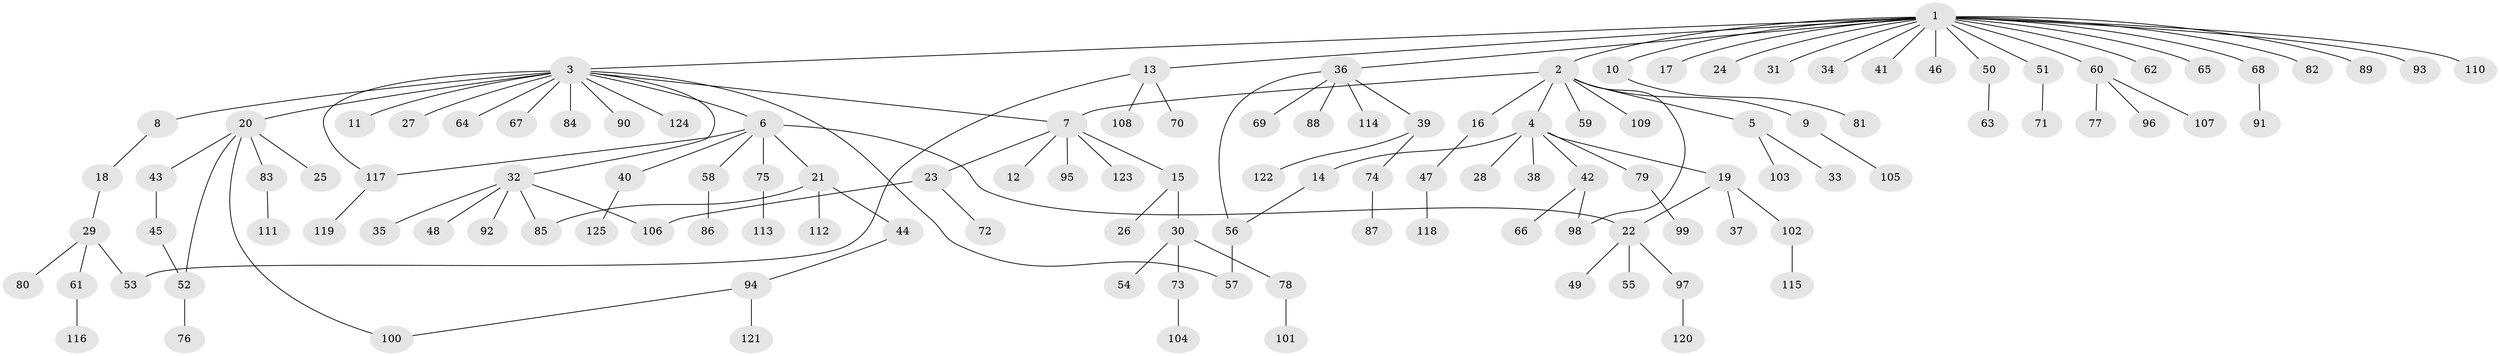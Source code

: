 // coarse degree distribution, {20: 0.011235955056179775, 9: 0.011235955056179775, 14: 0.011235955056179775, 7: 0.033707865168539325, 2: 0.16853932584269662, 6: 0.02247191011235955, 1: 0.6292134831460674, 3: 0.06741573033707865, 4: 0.02247191011235955, 5: 0.02247191011235955}
// Generated by graph-tools (version 1.1) at 2025/51/02/27/25 19:51:57]
// undirected, 125 vertices, 135 edges
graph export_dot {
graph [start="1"]
  node [color=gray90,style=filled];
  1;
  2;
  3;
  4;
  5;
  6;
  7;
  8;
  9;
  10;
  11;
  12;
  13;
  14;
  15;
  16;
  17;
  18;
  19;
  20;
  21;
  22;
  23;
  24;
  25;
  26;
  27;
  28;
  29;
  30;
  31;
  32;
  33;
  34;
  35;
  36;
  37;
  38;
  39;
  40;
  41;
  42;
  43;
  44;
  45;
  46;
  47;
  48;
  49;
  50;
  51;
  52;
  53;
  54;
  55;
  56;
  57;
  58;
  59;
  60;
  61;
  62;
  63;
  64;
  65;
  66;
  67;
  68;
  69;
  70;
  71;
  72;
  73;
  74;
  75;
  76;
  77;
  78;
  79;
  80;
  81;
  82;
  83;
  84;
  85;
  86;
  87;
  88;
  89;
  90;
  91;
  92;
  93;
  94;
  95;
  96;
  97;
  98;
  99;
  100;
  101;
  102;
  103;
  104;
  105;
  106;
  107;
  108;
  109;
  110;
  111;
  112;
  113;
  114;
  115;
  116;
  117;
  118;
  119;
  120;
  121;
  122;
  123;
  124;
  125;
  1 -- 2;
  1 -- 3;
  1 -- 10;
  1 -- 13;
  1 -- 17;
  1 -- 24;
  1 -- 31;
  1 -- 34;
  1 -- 36;
  1 -- 41;
  1 -- 46;
  1 -- 50;
  1 -- 51;
  1 -- 60;
  1 -- 62;
  1 -- 65;
  1 -- 68;
  1 -- 82;
  1 -- 89;
  1 -- 93;
  1 -- 110;
  2 -- 4;
  2 -- 5;
  2 -- 7;
  2 -- 9;
  2 -- 16;
  2 -- 59;
  2 -- 98;
  2 -- 109;
  3 -- 6;
  3 -- 7;
  3 -- 8;
  3 -- 11;
  3 -- 20;
  3 -- 27;
  3 -- 32;
  3 -- 57;
  3 -- 64;
  3 -- 67;
  3 -- 84;
  3 -- 90;
  3 -- 117;
  3 -- 124;
  4 -- 14;
  4 -- 19;
  4 -- 28;
  4 -- 38;
  4 -- 42;
  4 -- 79;
  5 -- 33;
  5 -- 103;
  6 -- 21;
  6 -- 22;
  6 -- 40;
  6 -- 58;
  6 -- 75;
  6 -- 117;
  7 -- 12;
  7 -- 15;
  7 -- 23;
  7 -- 95;
  7 -- 123;
  8 -- 18;
  9 -- 105;
  10 -- 81;
  13 -- 53;
  13 -- 70;
  13 -- 108;
  14 -- 56;
  15 -- 26;
  15 -- 30;
  16 -- 47;
  18 -- 29;
  19 -- 22;
  19 -- 37;
  19 -- 102;
  20 -- 25;
  20 -- 43;
  20 -- 52;
  20 -- 83;
  20 -- 100;
  21 -- 44;
  21 -- 85;
  21 -- 112;
  22 -- 49;
  22 -- 55;
  22 -- 97;
  23 -- 72;
  23 -- 106;
  29 -- 53;
  29 -- 61;
  29 -- 80;
  30 -- 54;
  30 -- 73;
  30 -- 78;
  32 -- 35;
  32 -- 48;
  32 -- 85;
  32 -- 92;
  32 -- 106;
  36 -- 39;
  36 -- 56;
  36 -- 69;
  36 -- 88;
  36 -- 114;
  39 -- 74;
  39 -- 122;
  40 -- 125;
  42 -- 66;
  42 -- 98;
  43 -- 45;
  44 -- 94;
  45 -- 52;
  47 -- 118;
  50 -- 63;
  51 -- 71;
  52 -- 76;
  56 -- 57;
  58 -- 86;
  60 -- 77;
  60 -- 96;
  60 -- 107;
  61 -- 116;
  68 -- 91;
  73 -- 104;
  74 -- 87;
  75 -- 113;
  78 -- 101;
  79 -- 99;
  83 -- 111;
  94 -- 100;
  94 -- 121;
  97 -- 120;
  102 -- 115;
  117 -- 119;
}
